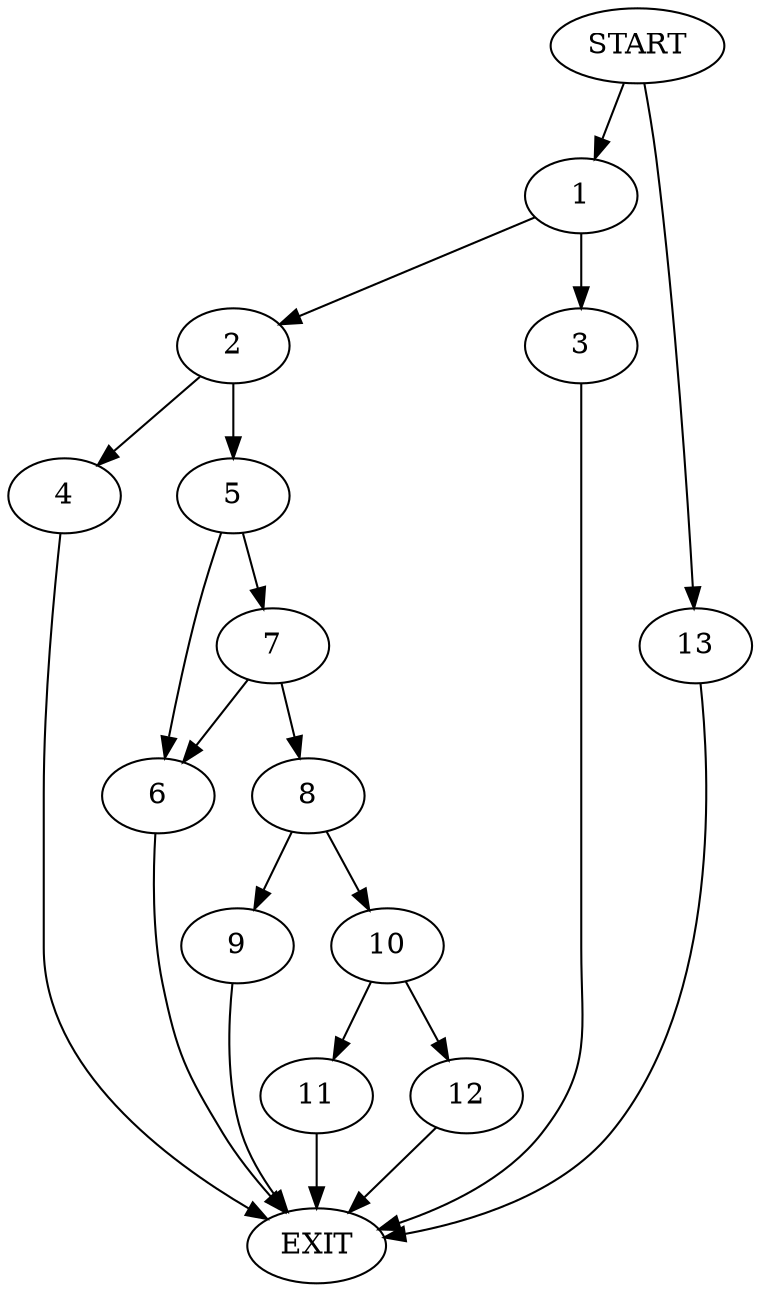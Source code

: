 digraph {
0 [label="START"]
14 [label="EXIT"]
0 -> 1
1 -> 2
1 -> 3
3 -> 14
2 -> 4
2 -> 5
4 -> 14
5 -> 6
5 -> 7
7 -> 6
7 -> 8
6 -> 14
8 -> 9
8 -> 10
9 -> 14
10 -> 11
10 -> 12
12 -> 14
11 -> 14
0 -> 13
13 -> 14
}
